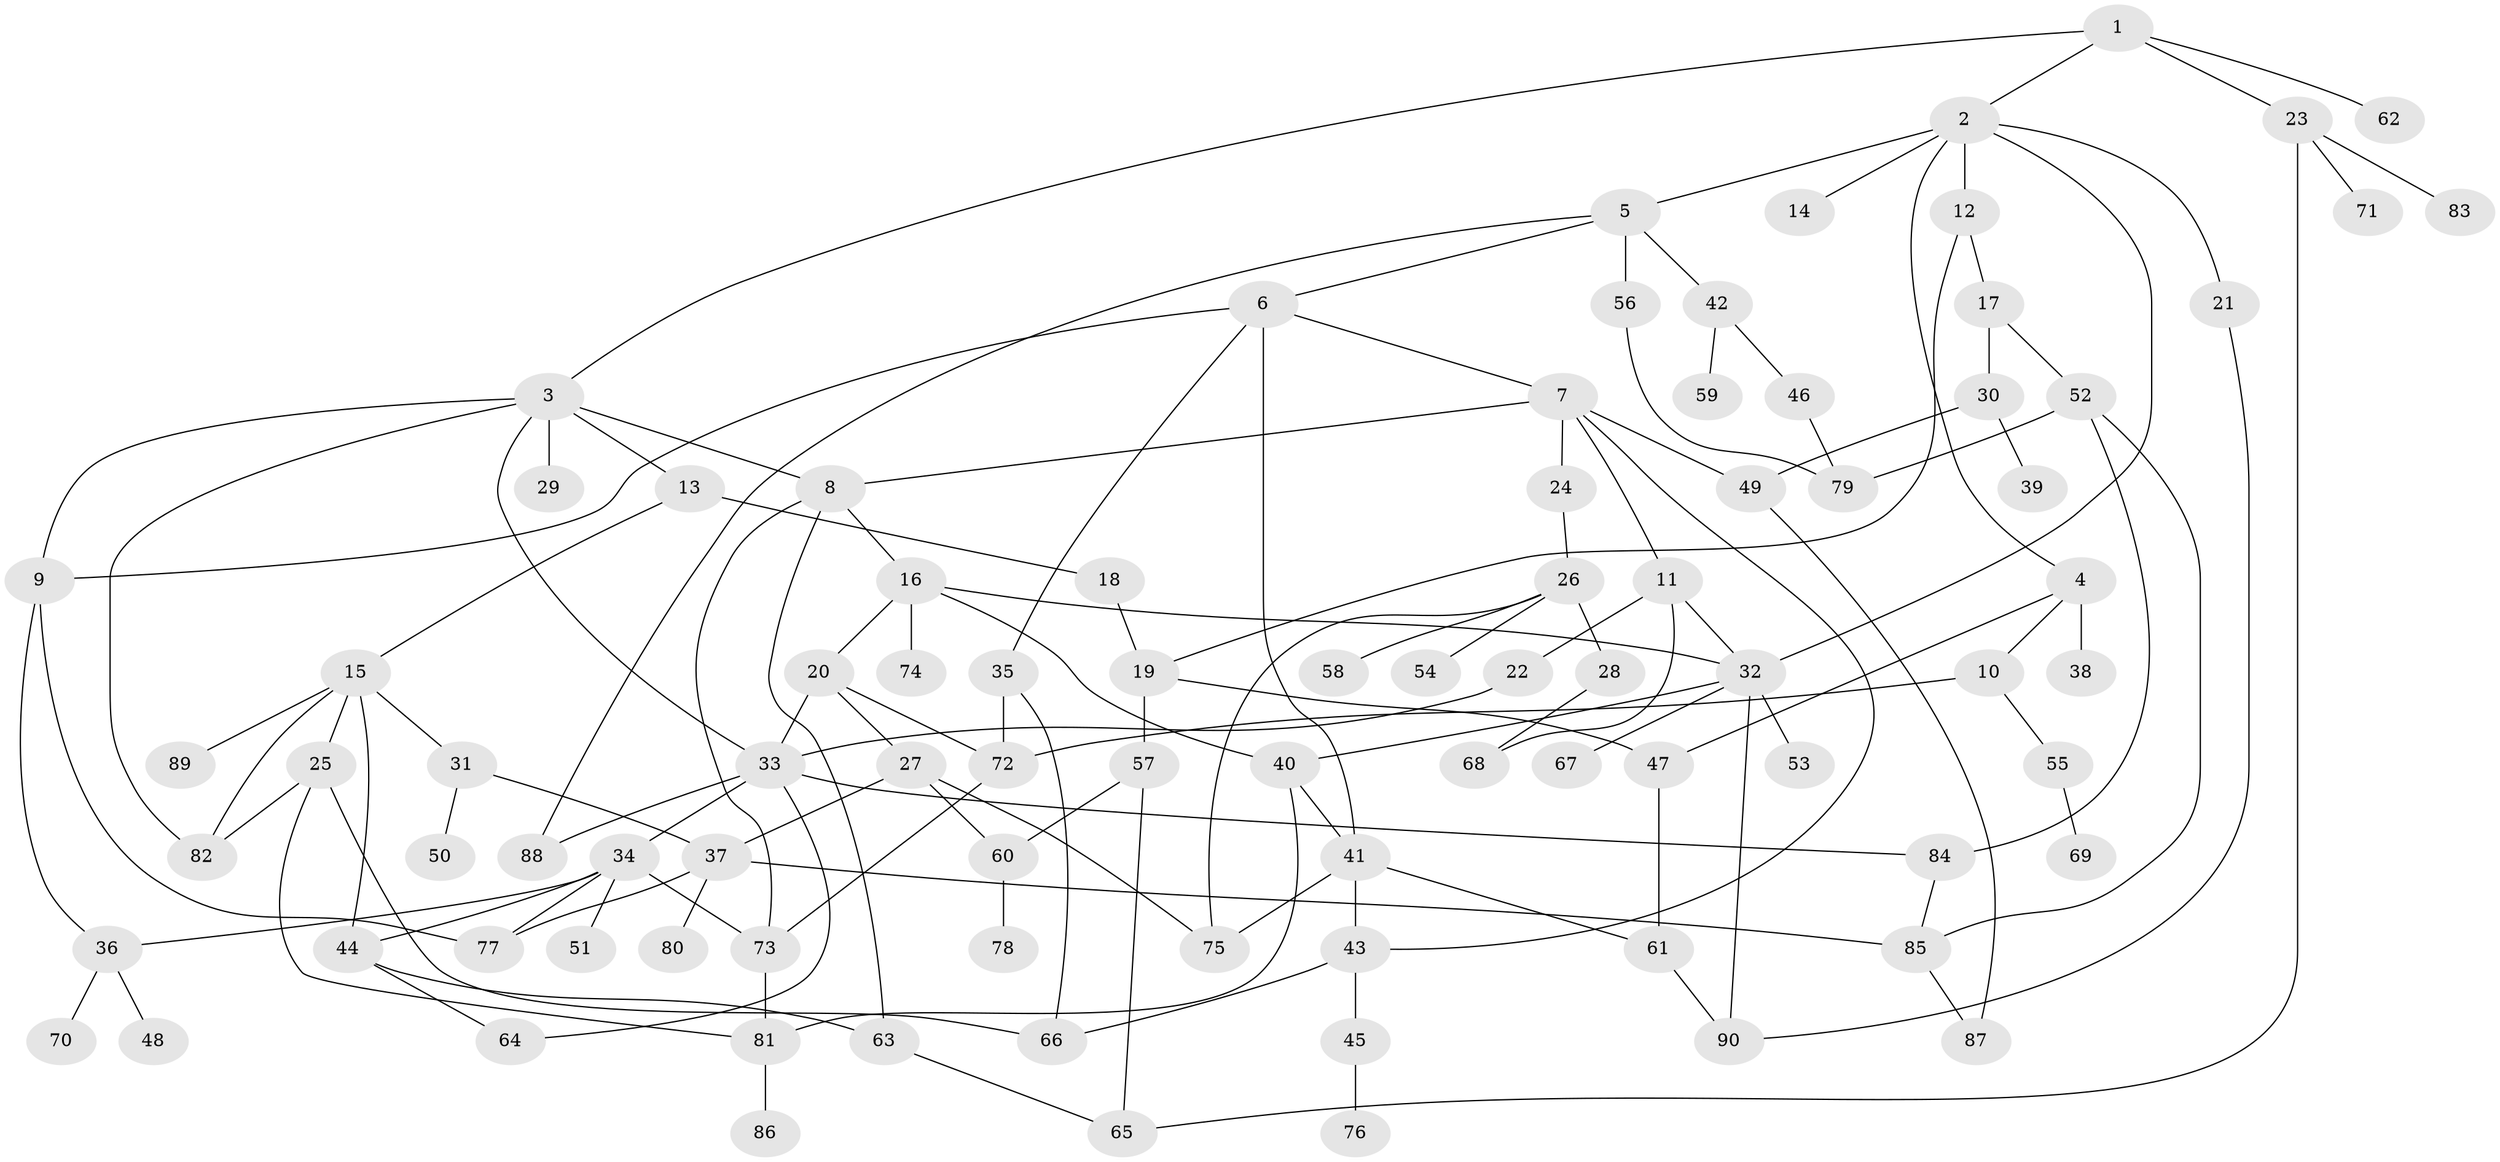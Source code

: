 // Generated by graph-tools (version 1.1) at 2025/34/03/09/25 02:34:03]
// undirected, 90 vertices, 134 edges
graph export_dot {
graph [start="1"]
  node [color=gray90,style=filled];
  1;
  2;
  3;
  4;
  5;
  6;
  7;
  8;
  9;
  10;
  11;
  12;
  13;
  14;
  15;
  16;
  17;
  18;
  19;
  20;
  21;
  22;
  23;
  24;
  25;
  26;
  27;
  28;
  29;
  30;
  31;
  32;
  33;
  34;
  35;
  36;
  37;
  38;
  39;
  40;
  41;
  42;
  43;
  44;
  45;
  46;
  47;
  48;
  49;
  50;
  51;
  52;
  53;
  54;
  55;
  56;
  57;
  58;
  59;
  60;
  61;
  62;
  63;
  64;
  65;
  66;
  67;
  68;
  69;
  70;
  71;
  72;
  73;
  74;
  75;
  76;
  77;
  78;
  79;
  80;
  81;
  82;
  83;
  84;
  85;
  86;
  87;
  88;
  89;
  90;
  1 -- 2;
  1 -- 3;
  1 -- 23;
  1 -- 62;
  2 -- 4;
  2 -- 5;
  2 -- 12;
  2 -- 14;
  2 -- 21;
  2 -- 32;
  3 -- 8;
  3 -- 9;
  3 -- 13;
  3 -- 29;
  3 -- 82;
  3 -- 33;
  4 -- 10;
  4 -- 38;
  4 -- 47;
  5 -- 6;
  5 -- 42;
  5 -- 56;
  5 -- 88;
  6 -- 7;
  6 -- 35;
  6 -- 9;
  6 -- 41;
  7 -- 11;
  7 -- 24;
  7 -- 43;
  7 -- 49;
  7 -- 8;
  8 -- 16;
  8 -- 73;
  8 -- 63;
  9 -- 36;
  9 -- 77;
  10 -- 55;
  10 -- 72;
  11 -- 22;
  11 -- 68;
  11 -- 32;
  12 -- 17;
  12 -- 19;
  13 -- 15;
  13 -- 18;
  15 -- 25;
  15 -- 31;
  15 -- 44;
  15 -- 89;
  15 -- 82;
  16 -- 20;
  16 -- 74;
  16 -- 32;
  16 -- 40;
  17 -- 30;
  17 -- 52;
  18 -- 19;
  19 -- 57;
  19 -- 47;
  20 -- 27;
  20 -- 72;
  20 -- 33;
  21 -- 90;
  22 -- 33;
  23 -- 65;
  23 -- 71;
  23 -- 83;
  24 -- 26;
  25 -- 82;
  25 -- 81;
  25 -- 66;
  26 -- 28;
  26 -- 54;
  26 -- 58;
  26 -- 75;
  27 -- 37;
  27 -- 75;
  27 -- 60;
  28 -- 68;
  30 -- 39;
  30 -- 49;
  31 -- 50;
  31 -- 37;
  32 -- 40;
  32 -- 53;
  32 -- 67;
  32 -- 90;
  33 -- 34;
  33 -- 64;
  33 -- 84;
  33 -- 88;
  34 -- 51;
  34 -- 73;
  34 -- 77;
  34 -- 44;
  34 -- 36;
  35 -- 66;
  35 -- 72;
  36 -- 48;
  36 -- 70;
  37 -- 80;
  37 -- 85;
  37 -- 77;
  40 -- 41;
  40 -- 81;
  41 -- 75;
  41 -- 43;
  41 -- 61;
  42 -- 46;
  42 -- 59;
  43 -- 45;
  43 -- 66;
  44 -- 63;
  44 -- 64;
  45 -- 76;
  46 -- 79;
  47 -- 61;
  49 -- 87;
  52 -- 85;
  52 -- 79;
  52 -- 84;
  55 -- 69;
  56 -- 79;
  57 -- 60;
  57 -- 65;
  60 -- 78;
  61 -- 90;
  63 -- 65;
  72 -- 73;
  73 -- 81;
  81 -- 86;
  84 -- 85;
  85 -- 87;
}
